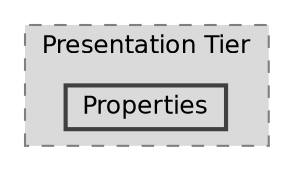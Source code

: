 digraph "C:/Users/hugoc/Desktop/2024_2025/Programação Orientada a Objetos/trabalhoPOO_23010_Fase2/src/Presentation Tier/Properties"
{
 // LATEX_PDF_SIZE
  bgcolor="transparent";
  edge [fontname=Helvetica,fontsize=12,labelfontname=Helvetica,labelfontsize=10];
  node [fontname=Helvetica,fontsize=12,shape=box,height=0.2,width=0.4];
  compound=true
  subgraph clusterdir_e8cff7b021010ad7e229d7aceaec5a06 {
    graph [ bgcolor="#dadada", pencolor="grey50", label="Presentation Tier", fontname=Helvetica,fontsize=12 style="filled,dashed", URL="dir_e8cff7b021010ad7e229d7aceaec5a06.html",tooltip=""]
  dir_d00dd85dc31b1d6b53afe5bbcc834a91 [label="Properties", fillcolor="#dadada", color="grey25", style="filled,bold", URL="dir_d00dd85dc31b1d6b53afe5bbcc834a91.html",tooltip=""];
  }
}
